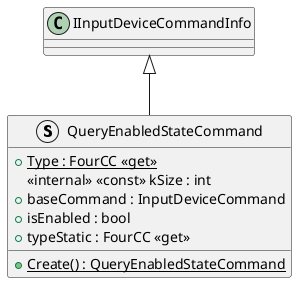@startuml
struct QueryEnabledStateCommand {
    + {static} Type : FourCC <<get>>
    <<internal>> <<const>> kSize : int
    + baseCommand : InputDeviceCommand
    + isEnabled : bool
    + typeStatic : FourCC <<get>>
    + {static} Create() : QueryEnabledStateCommand
}
IInputDeviceCommandInfo <|-- QueryEnabledStateCommand
@enduml
